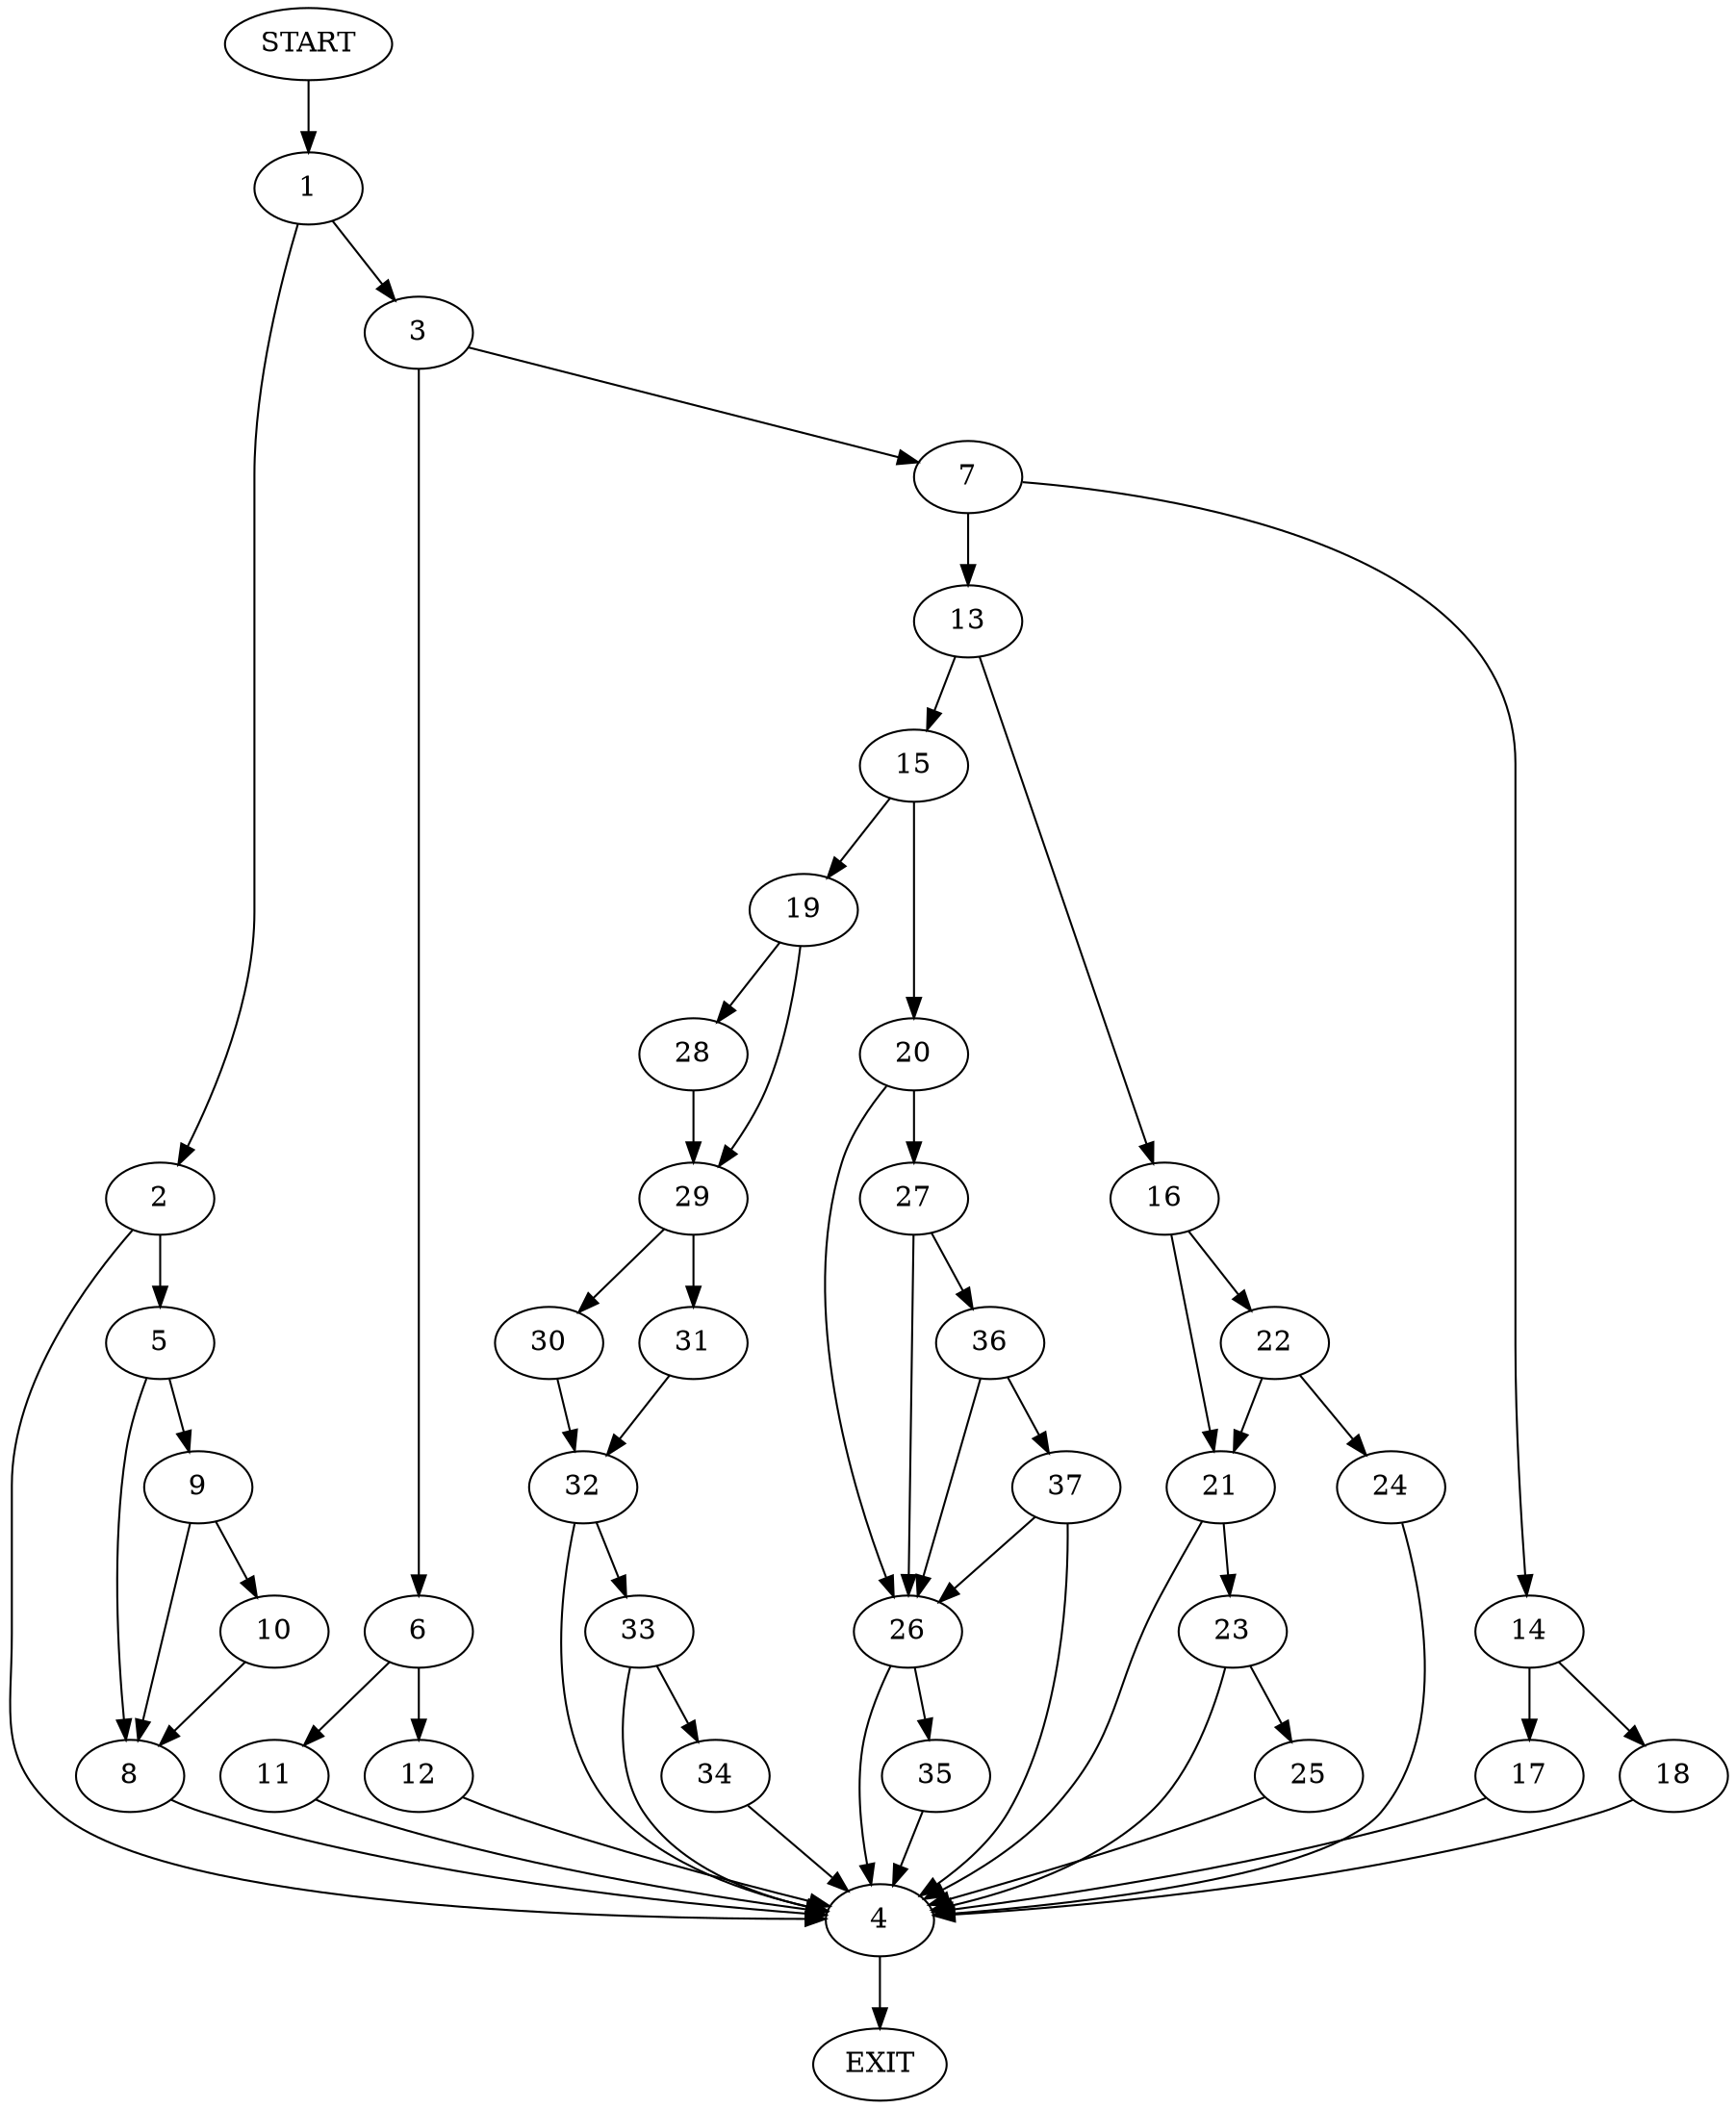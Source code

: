 digraph {
0 [label="START"]
38 [label="EXIT"]
0 -> 1
1 -> 2
1 -> 3
2 -> 4
2 -> 5
3 -> 6
3 -> 7
5 -> 8
5 -> 9
4 -> 38
8 -> 4
9 -> 8
9 -> 10
10 -> 8
6 -> 11
6 -> 12
7 -> 13
7 -> 14
12 -> 4
11 -> 4
13 -> 15
13 -> 16
14 -> 17
14 -> 18
17 -> 4
18 -> 4
15 -> 19
15 -> 20
16 -> 21
16 -> 22
21 -> 4
21 -> 23
22 -> 21
22 -> 24
24 -> 4
23 -> 4
23 -> 25
25 -> 4
20 -> 26
20 -> 27
19 -> 28
19 -> 29
28 -> 29
29 -> 30
29 -> 31
31 -> 32
30 -> 32
32 -> 4
32 -> 33
33 -> 4
33 -> 34
34 -> 4
26 -> 4
26 -> 35
27 -> 36
27 -> 26
36 -> 26
36 -> 37
37 -> 4
37 -> 26
35 -> 4
}
